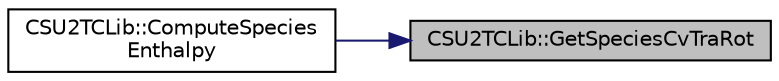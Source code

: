 digraph "CSU2TCLib::GetSpeciesCvTraRot"
{
 // LATEX_PDF_SIZE
  edge [fontname="Helvetica",fontsize="10",labelfontname="Helvetica",labelfontsize="10"];
  node [fontname="Helvetica",fontsize="10",shape=record];
  rankdir="RL";
  Node1 [label="CSU2TCLib::GetSpeciesCvTraRot",height=0.2,width=0.4,color="black", fillcolor="grey75", style="filled", fontcolor="black",tooltip="Get species T-R specific heats at constant volume."];
  Node1 -> Node2 [dir="back",color="midnightblue",fontsize="10",style="solid",fontname="Helvetica"];
  Node2 [label="CSU2TCLib::ComputeSpecies\lEnthalpy",height=0.2,width=0.4,color="black", fillcolor="white", style="filled",URL="$classCSU2TCLib.html#a08a34160ece6a537630a1b4d609647cf",tooltip="Compute species enthalpies."];
}

